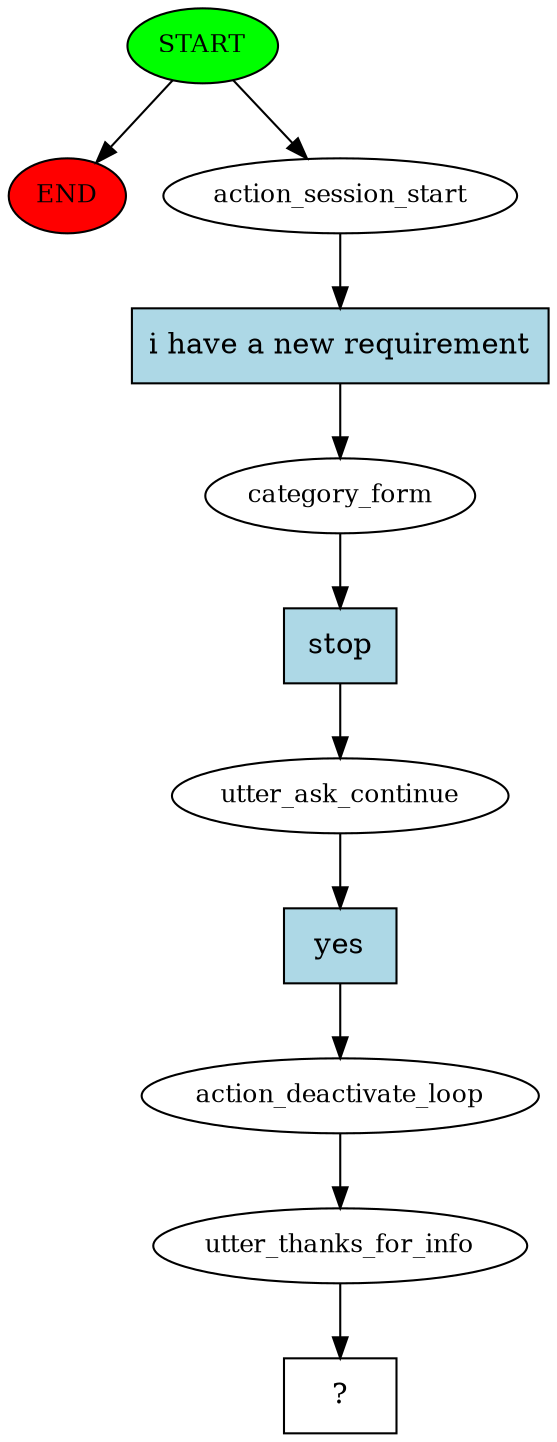 digraph  {
0 [class="start active", fillcolor=green, fontsize=12, label=START, style=filled];
"-1" [class=end, fillcolor=red, fontsize=12, label=END, style=filled];
1 [class=active, fontsize=12, label=action_session_start];
2 [class=active, fontsize=12, label=category_form];
3 [class=active, fontsize=12, label=utter_ask_continue];
4 [class=active, fontsize=12, label=action_deactivate_loop];
5 [class=active, fontsize=12, label=utter_thanks_for_info];
6 [class="intent dashed active", label="  ?  ", shape=rect];
7 [class="intent active", fillcolor=lightblue, label="i have a new requirement", shape=rect, style=filled];
8 [class="intent active", fillcolor=lightblue, label=stop, shape=rect, style=filled];
9 [class="intent active", fillcolor=lightblue, label=yes, shape=rect, style=filled];
0 -> "-1"  [class="", key=NONE, label=""];
0 -> 1  [class=active, key=NONE, label=""];
1 -> 7  [class=active, key=0];
2 -> 8  [class=active, key=0];
3 -> 9  [class=active, key=0];
4 -> 5  [class=active, key=NONE, label=""];
5 -> 6  [class=active, key=NONE, label=""];
7 -> 2  [class=active, key=0];
8 -> 3  [class=active, key=0];
9 -> 4  [class=active, key=0];
}
